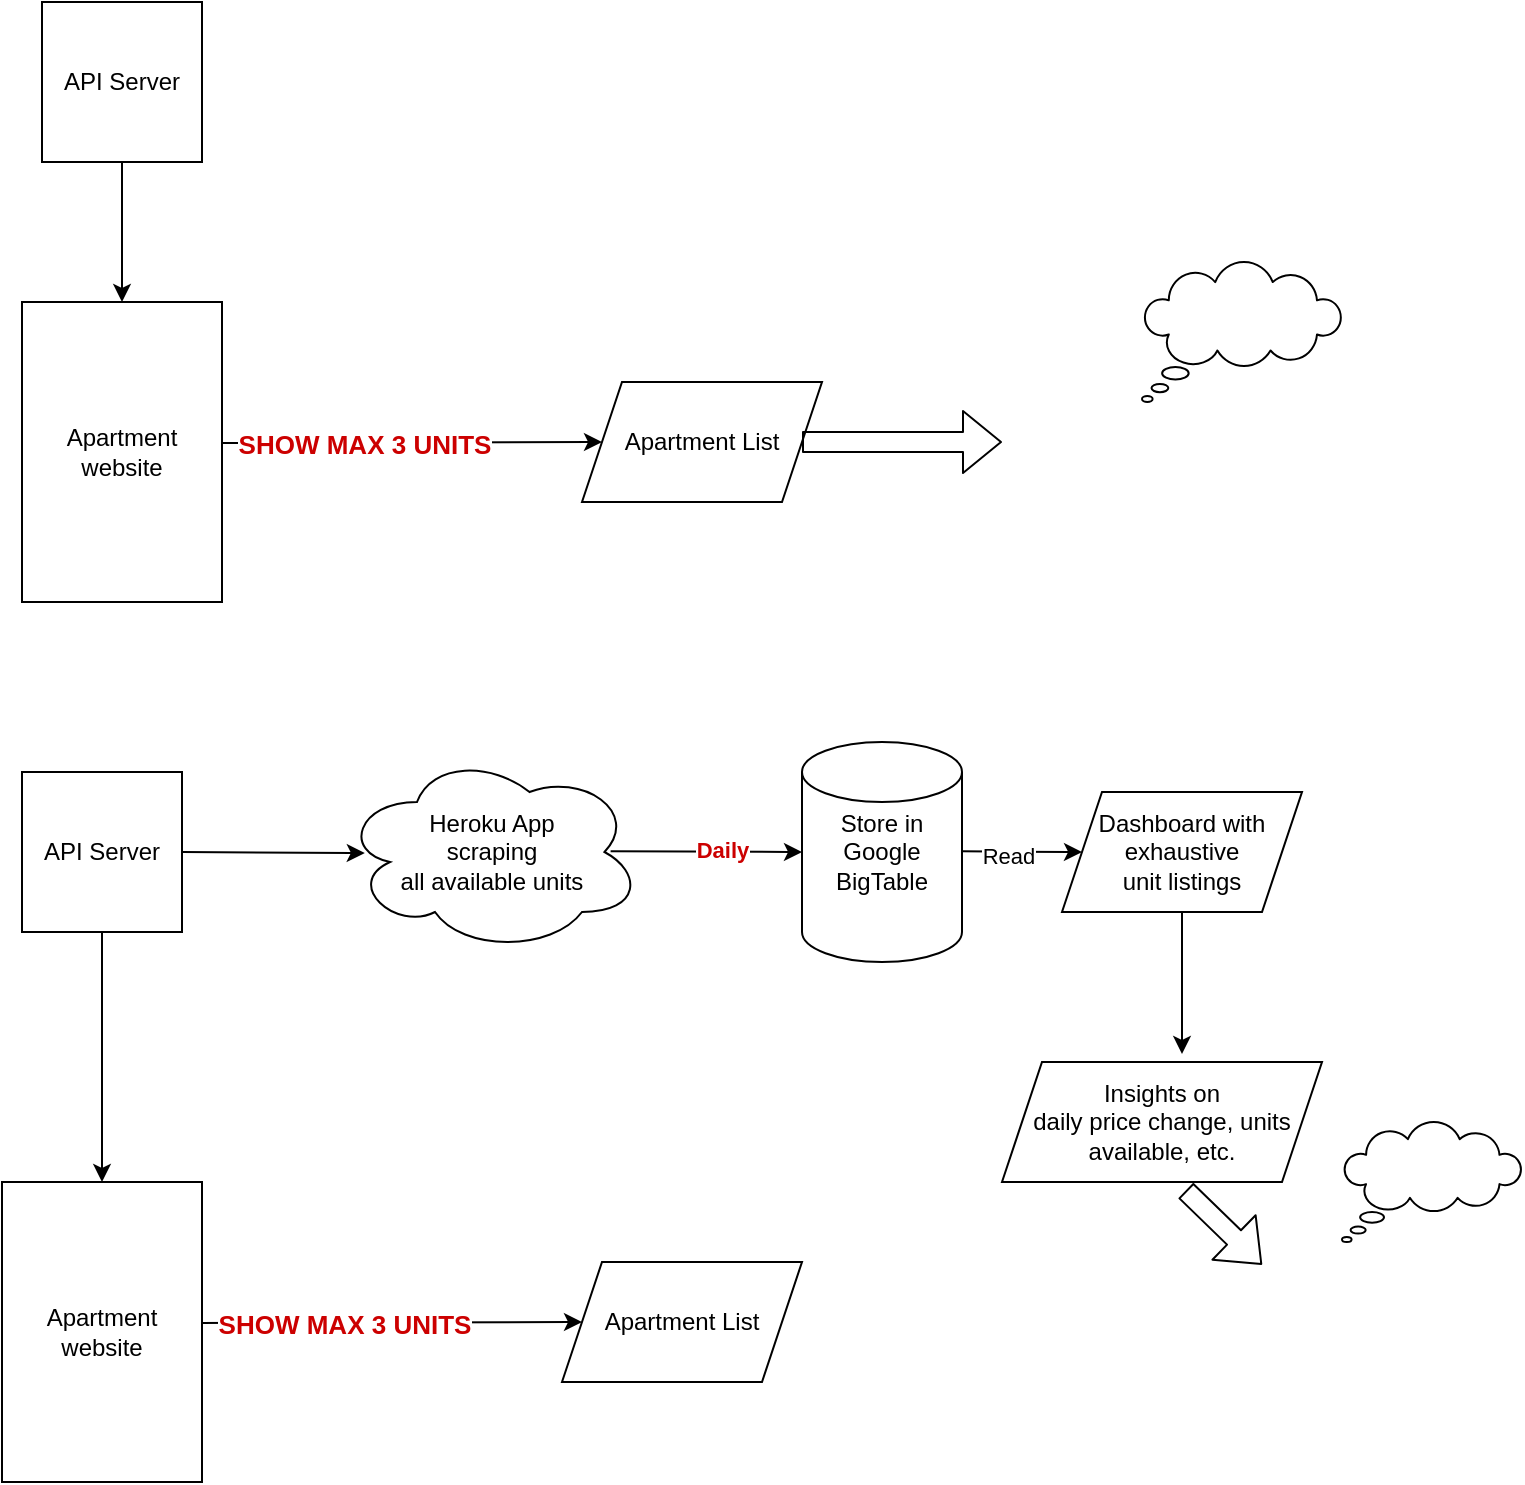 <mxfile version="13.6.2" type="device"><diagram id="umQVQKjdZApeXvk98nYJ" name="Page-1"><mxGraphModel dx="1422" dy="740" grid="1" gridSize="10" guides="1" tooltips="1" connect="1" arrows="1" fold="1" page="1" pageScale="1" pageWidth="850" pageHeight="1100" math="0" shadow="0"><root><mxCell id="0"/><mxCell id="1" parent="0"/><mxCell id="1c526aj1QmIPTfTzwue--43" value="" style="whiteSpace=wrap;html=1;shape=mxgraph.basic.cloud_callout;fontColor=#CC0000;" vertex="1" parent="1"><mxGeometry x="610" y="310" width="100" height="70" as="geometry"/></mxCell><mxCell id="1c526aj1QmIPTfTzwue--40" value="" style="whiteSpace=wrap;html=1;shape=mxgraph.basic.cloud_callout;fontColor=#CC0000;" vertex="1" parent="1"><mxGeometry x="710" y="740" width="90" height="60" as="geometry"/></mxCell><mxCell id="1c526aj1QmIPTfTzwue--1" value="Apartment website" style="rounded=0;whiteSpace=wrap;html=1;" vertex="1" parent="1"><mxGeometry x="50" y="330" width="100" height="150" as="geometry"/></mxCell><mxCell id="1c526aj1QmIPTfTzwue--2" value="API Server" style="whiteSpace=wrap;html=1;aspect=fixed;" vertex="1" parent="1"><mxGeometry x="60" y="180" width="80" height="80" as="geometry"/></mxCell><mxCell id="1c526aj1QmIPTfTzwue--3" value="" style="endArrow=classic;html=1;entryX=0.5;entryY=0;entryDx=0;entryDy=0;exitX=0.5;exitY=1;exitDx=0;exitDy=0;" edge="1" parent="1" source="1c526aj1QmIPTfTzwue--2" target="1c526aj1QmIPTfTzwue--1"><mxGeometry width="50" height="50" relative="1" as="geometry"><mxPoint x="70" y="340" as="sourcePoint"/><mxPoint x="120" y="290" as="targetPoint"/></mxGeometry></mxCell><mxCell id="1c526aj1QmIPTfTzwue--5" value="Apartment List" style="shape=parallelogram;perimeter=parallelogramPerimeter;whiteSpace=wrap;html=1;fixedSize=1;" vertex="1" parent="1"><mxGeometry x="330" y="370" width="120" height="60" as="geometry"/></mxCell><mxCell id="1c526aj1QmIPTfTzwue--6" value="" style="endArrow=classic;html=1;entryX=0;entryY=0.5;entryDx=0;entryDy=0;exitX=0.997;exitY=0.47;exitDx=0;exitDy=0;exitPerimeter=0;" edge="1" parent="1" source="1c526aj1QmIPTfTzwue--1" target="1c526aj1QmIPTfTzwue--5"><mxGeometry width="50" height="50" relative="1" as="geometry"><mxPoint x="230" y="420" as="sourcePoint"/><mxPoint x="280" y="370" as="targetPoint"/></mxGeometry></mxCell><mxCell id="1c526aj1QmIPTfTzwue--7" value="&lt;b&gt;&lt;font style=&quot;font-size: 13px&quot;&gt;SHOW MAX 3 UNITS&lt;/font&gt;&lt;/b&gt;" style="edgeLabel;html=1;align=center;verticalAlign=middle;resizable=0;points=[];fontColor=#CC0000;" vertex="1" connectable="0" parent="1c526aj1QmIPTfTzwue--6"><mxGeometry x="-0.249" relative="1" as="geometry"><mxPoint as="offset"/></mxGeometry></mxCell><mxCell id="1c526aj1QmIPTfTzwue--13" value="" style="shape=image;html=1;verticalAlign=top;verticalLabelPosition=bottom;labelBackgroundColor=#ffffff;imageAspect=0;aspect=fixed;image=https://cdn4.iconfinder.com/data/icons/emoticons-filled-two-color/614/1057_-_Sad-128.png;fontColor=#CC0000;" vertex="1" parent="1"><mxGeometry x="540" y="355" width="90" height="90" as="geometry"/></mxCell><mxCell id="1c526aj1QmIPTfTzwue--16" value="" style="shape=flexArrow;endArrow=classic;html=1;fontColor=#CC0000;" edge="1" parent="1" target="1c526aj1QmIPTfTzwue--13"><mxGeometry width="50" height="50" relative="1" as="geometry"><mxPoint x="440" y="400" as="sourcePoint"/><mxPoint x="510" y="390" as="targetPoint"/></mxGeometry></mxCell><mxCell id="1c526aj1QmIPTfTzwue--18" value="Apartment website" style="rounded=0;whiteSpace=wrap;html=1;" vertex="1" parent="1"><mxGeometry x="40" y="770" width="100" height="150" as="geometry"/></mxCell><mxCell id="1c526aj1QmIPTfTzwue--19" value="API Server" style="whiteSpace=wrap;html=1;aspect=fixed;" vertex="1" parent="1"><mxGeometry x="50" y="565" width="80" height="80" as="geometry"/></mxCell><mxCell id="1c526aj1QmIPTfTzwue--20" value="" style="endArrow=classic;html=1;entryX=0.5;entryY=0;entryDx=0;entryDy=0;exitX=0.5;exitY=1;exitDx=0;exitDy=0;" edge="1" parent="1" source="1c526aj1QmIPTfTzwue--19" target="1c526aj1QmIPTfTzwue--18"><mxGeometry width="50" height="50" relative="1" as="geometry"><mxPoint x="60" y="780" as="sourcePoint"/><mxPoint x="110" y="730" as="targetPoint"/></mxGeometry></mxCell><mxCell id="1c526aj1QmIPTfTzwue--21" value="Apartment List" style="shape=parallelogram;perimeter=parallelogramPerimeter;whiteSpace=wrap;html=1;fixedSize=1;" vertex="1" parent="1"><mxGeometry x="320" y="810" width="120" height="60" as="geometry"/></mxCell><mxCell id="1c526aj1QmIPTfTzwue--22" value="" style="endArrow=classic;html=1;entryX=0;entryY=0.5;entryDx=0;entryDy=0;exitX=0.997;exitY=0.47;exitDx=0;exitDy=0;exitPerimeter=0;" edge="1" parent="1" source="1c526aj1QmIPTfTzwue--18" target="1c526aj1QmIPTfTzwue--21"><mxGeometry width="50" height="50" relative="1" as="geometry"><mxPoint x="220" y="860" as="sourcePoint"/><mxPoint x="270" y="810" as="targetPoint"/></mxGeometry></mxCell><mxCell id="1c526aj1QmIPTfTzwue--23" value="&lt;b&gt;&lt;font style=&quot;font-size: 13px&quot;&gt;SHOW MAX 3 UNITS&lt;/font&gt;&lt;/b&gt;" style="edgeLabel;html=1;align=center;verticalAlign=middle;resizable=0;points=[];fontColor=#CC0000;" vertex="1" connectable="0" parent="1c526aj1QmIPTfTzwue--22"><mxGeometry x="-0.249" relative="1" as="geometry"><mxPoint as="offset"/></mxGeometry></mxCell><mxCell id="1c526aj1QmIPTfTzwue--25" value="" style="shape=flexArrow;endArrow=classic;html=1;fontColor=#CC0000;exitX=0.574;exitY=1.071;exitDx=0;exitDy=0;exitPerimeter=0;" edge="1" parent="1" source="1c526aj1QmIPTfTzwue--35"><mxGeometry width="50" height="50" relative="1" as="geometry"><mxPoint x="580" y="855" as="sourcePoint"/><mxPoint x="670" y="811.31" as="targetPoint"/></mxGeometry></mxCell><mxCell id="1c526aj1QmIPTfTzwue--26" value="&lt;font color=&quot;#000000&quot;&gt;Heroku App &lt;br&gt;scraping &lt;br&gt;all available units&lt;/font&gt;" style="ellipse;shape=cloud;whiteSpace=wrap;html=1;fontColor=#CC0000;" vertex="1" parent="1"><mxGeometry x="210" y="555" width="150" height="100" as="geometry"/></mxCell><mxCell id="1c526aj1QmIPTfTzwue--27" value="" style="endArrow=classic;html=1;fontColor=#CC0000;exitX=1;exitY=0.5;exitDx=0;exitDy=0;entryX=0.076;entryY=0.505;entryDx=0;entryDy=0;entryPerimeter=0;" edge="1" parent="1" source="1c526aj1QmIPTfTzwue--19" target="1c526aj1QmIPTfTzwue--26"><mxGeometry width="50" height="50" relative="1" as="geometry"><mxPoint x="140" y="635" as="sourcePoint"/><mxPoint x="190" y="585" as="targetPoint"/></mxGeometry></mxCell><mxCell id="1c526aj1QmIPTfTzwue--28" value="&lt;font color=&quot;#000000&quot;&gt;Store in Google BigTable&lt;/font&gt;" style="shape=cylinder2;whiteSpace=wrap;html=1;boundedLbl=1;backgroundOutline=1;size=15;fontColor=#CC0000;" vertex="1" parent="1"><mxGeometry x="440" y="550" width="80" height="110" as="geometry"/></mxCell><mxCell id="1c526aj1QmIPTfTzwue--29" value="" style="endArrow=classic;html=1;fontColor=#CC0000;exitX=1;exitY=0.5;exitDx=0;exitDy=0;" edge="1" parent="1"><mxGeometry width="50" height="50" relative="1" as="geometry"><mxPoint x="344.3" y="604.66" as="sourcePoint"/><mxPoint x="440" y="605" as="targetPoint"/></mxGeometry></mxCell><mxCell id="1c526aj1QmIPTfTzwue--32" value="&lt;b&gt;Daily&lt;/b&gt;" style="edgeLabel;html=1;align=center;verticalAlign=middle;resizable=0;points=[];fontColor=#CC0000;" vertex="1" connectable="0" parent="1c526aj1QmIPTfTzwue--29"><mxGeometry x="0.151" y="1" relative="1" as="geometry"><mxPoint as="offset"/></mxGeometry></mxCell><mxCell id="1c526aj1QmIPTfTzwue--31" value="&lt;font color=&quot;#000000&quot;&gt;Dashboard with exhaustive&lt;br&gt;unit listings&lt;/font&gt;" style="shape=parallelogram;perimeter=parallelogramPerimeter;whiteSpace=wrap;html=1;fixedSize=1;fontColor=#CC0000;" vertex="1" parent="1"><mxGeometry x="570" y="575" width="120" height="60" as="geometry"/></mxCell><mxCell id="1c526aj1QmIPTfTzwue--33" value="" style="endArrow=classic;html=1;fontColor=#CC0000;exitX=1;exitY=0.5;exitDx=0;exitDy=0;" edge="1" parent="1"><mxGeometry width="50" height="50" relative="1" as="geometry"><mxPoint x="520" y="604.66" as="sourcePoint"/><mxPoint x="580" y="605" as="targetPoint"/></mxGeometry></mxCell><mxCell id="1c526aj1QmIPTfTzwue--44" value="&lt;font color=&quot;#000000&quot;&gt;Read&lt;/font&gt;" style="edgeLabel;html=1;align=center;verticalAlign=middle;resizable=0;points=[];fontColor=#CC0000;" vertex="1" connectable="0" parent="1c526aj1QmIPTfTzwue--33"><mxGeometry x="-0.239" y="-2" relative="1" as="geometry"><mxPoint as="offset"/></mxGeometry></mxCell><mxCell id="1c526aj1QmIPTfTzwue--35" value="Insights on &lt;br&gt;daily price change, units available, etc." style="shape=parallelogram;perimeter=parallelogramPerimeter;whiteSpace=wrap;html=1;fixedSize=1;" vertex="1" parent="1"><mxGeometry x="540" y="710" width="160" height="60" as="geometry"/></mxCell><mxCell id="1c526aj1QmIPTfTzwue--36" value="" style="shape=image;html=1;verticalAlign=top;verticalLabelPosition=bottom;labelBackgroundColor=#ffffff;imageAspect=0;aspect=fixed;image=https://cdn3.iconfinder.com/data/icons/emoji-1-4/64/_happy_smiley-128.png;fontColor=#CC0000;" vertex="1" parent="1"><mxGeometry x="660" y="800" width="70" height="70" as="geometry"/></mxCell><mxCell id="1c526aj1QmIPTfTzwue--37" value="" style="endArrow=classic;html=1;fontColor=#CC0000;" edge="1" parent="1" source="1c526aj1QmIPTfTzwue--31"><mxGeometry width="50" height="50" relative="1" as="geometry"><mxPoint x="630" y="685" as="sourcePoint"/><mxPoint x="630" y="706" as="targetPoint"/></mxGeometry></mxCell><mxCell id="1c526aj1QmIPTfTzwue--39" value="" style="shape=image;html=1;verticalAlign=top;verticalLabelPosition=bottom;labelBackgroundColor=#ffffff;imageAspect=0;aspect=fixed;image=https://cdn0.iconfinder.com/data/icons/finance-4-6/512/finance-money-dollar-06-128.png;fontColor=#CC0000;" vertex="1" parent="1"><mxGeometry x="740" y="750" width="30" height="30" as="geometry"/></mxCell><mxCell id="1c526aj1QmIPTfTzwue--42" value="" style="shape=image;html=1;verticalAlign=top;verticalLabelPosition=bottom;labelBackgroundColor=#ffffff;imageAspect=0;aspect=fixed;image=https://cdn0.iconfinder.com/data/icons/marketing-and-growth-3/32/decline_loss_crisis_report_down_1-128.png;fontColor=#CC0000;" vertex="1" parent="1"><mxGeometry x="645" y="325" width="30" height="30" as="geometry"/></mxCell></root></mxGraphModel></diagram></mxfile>